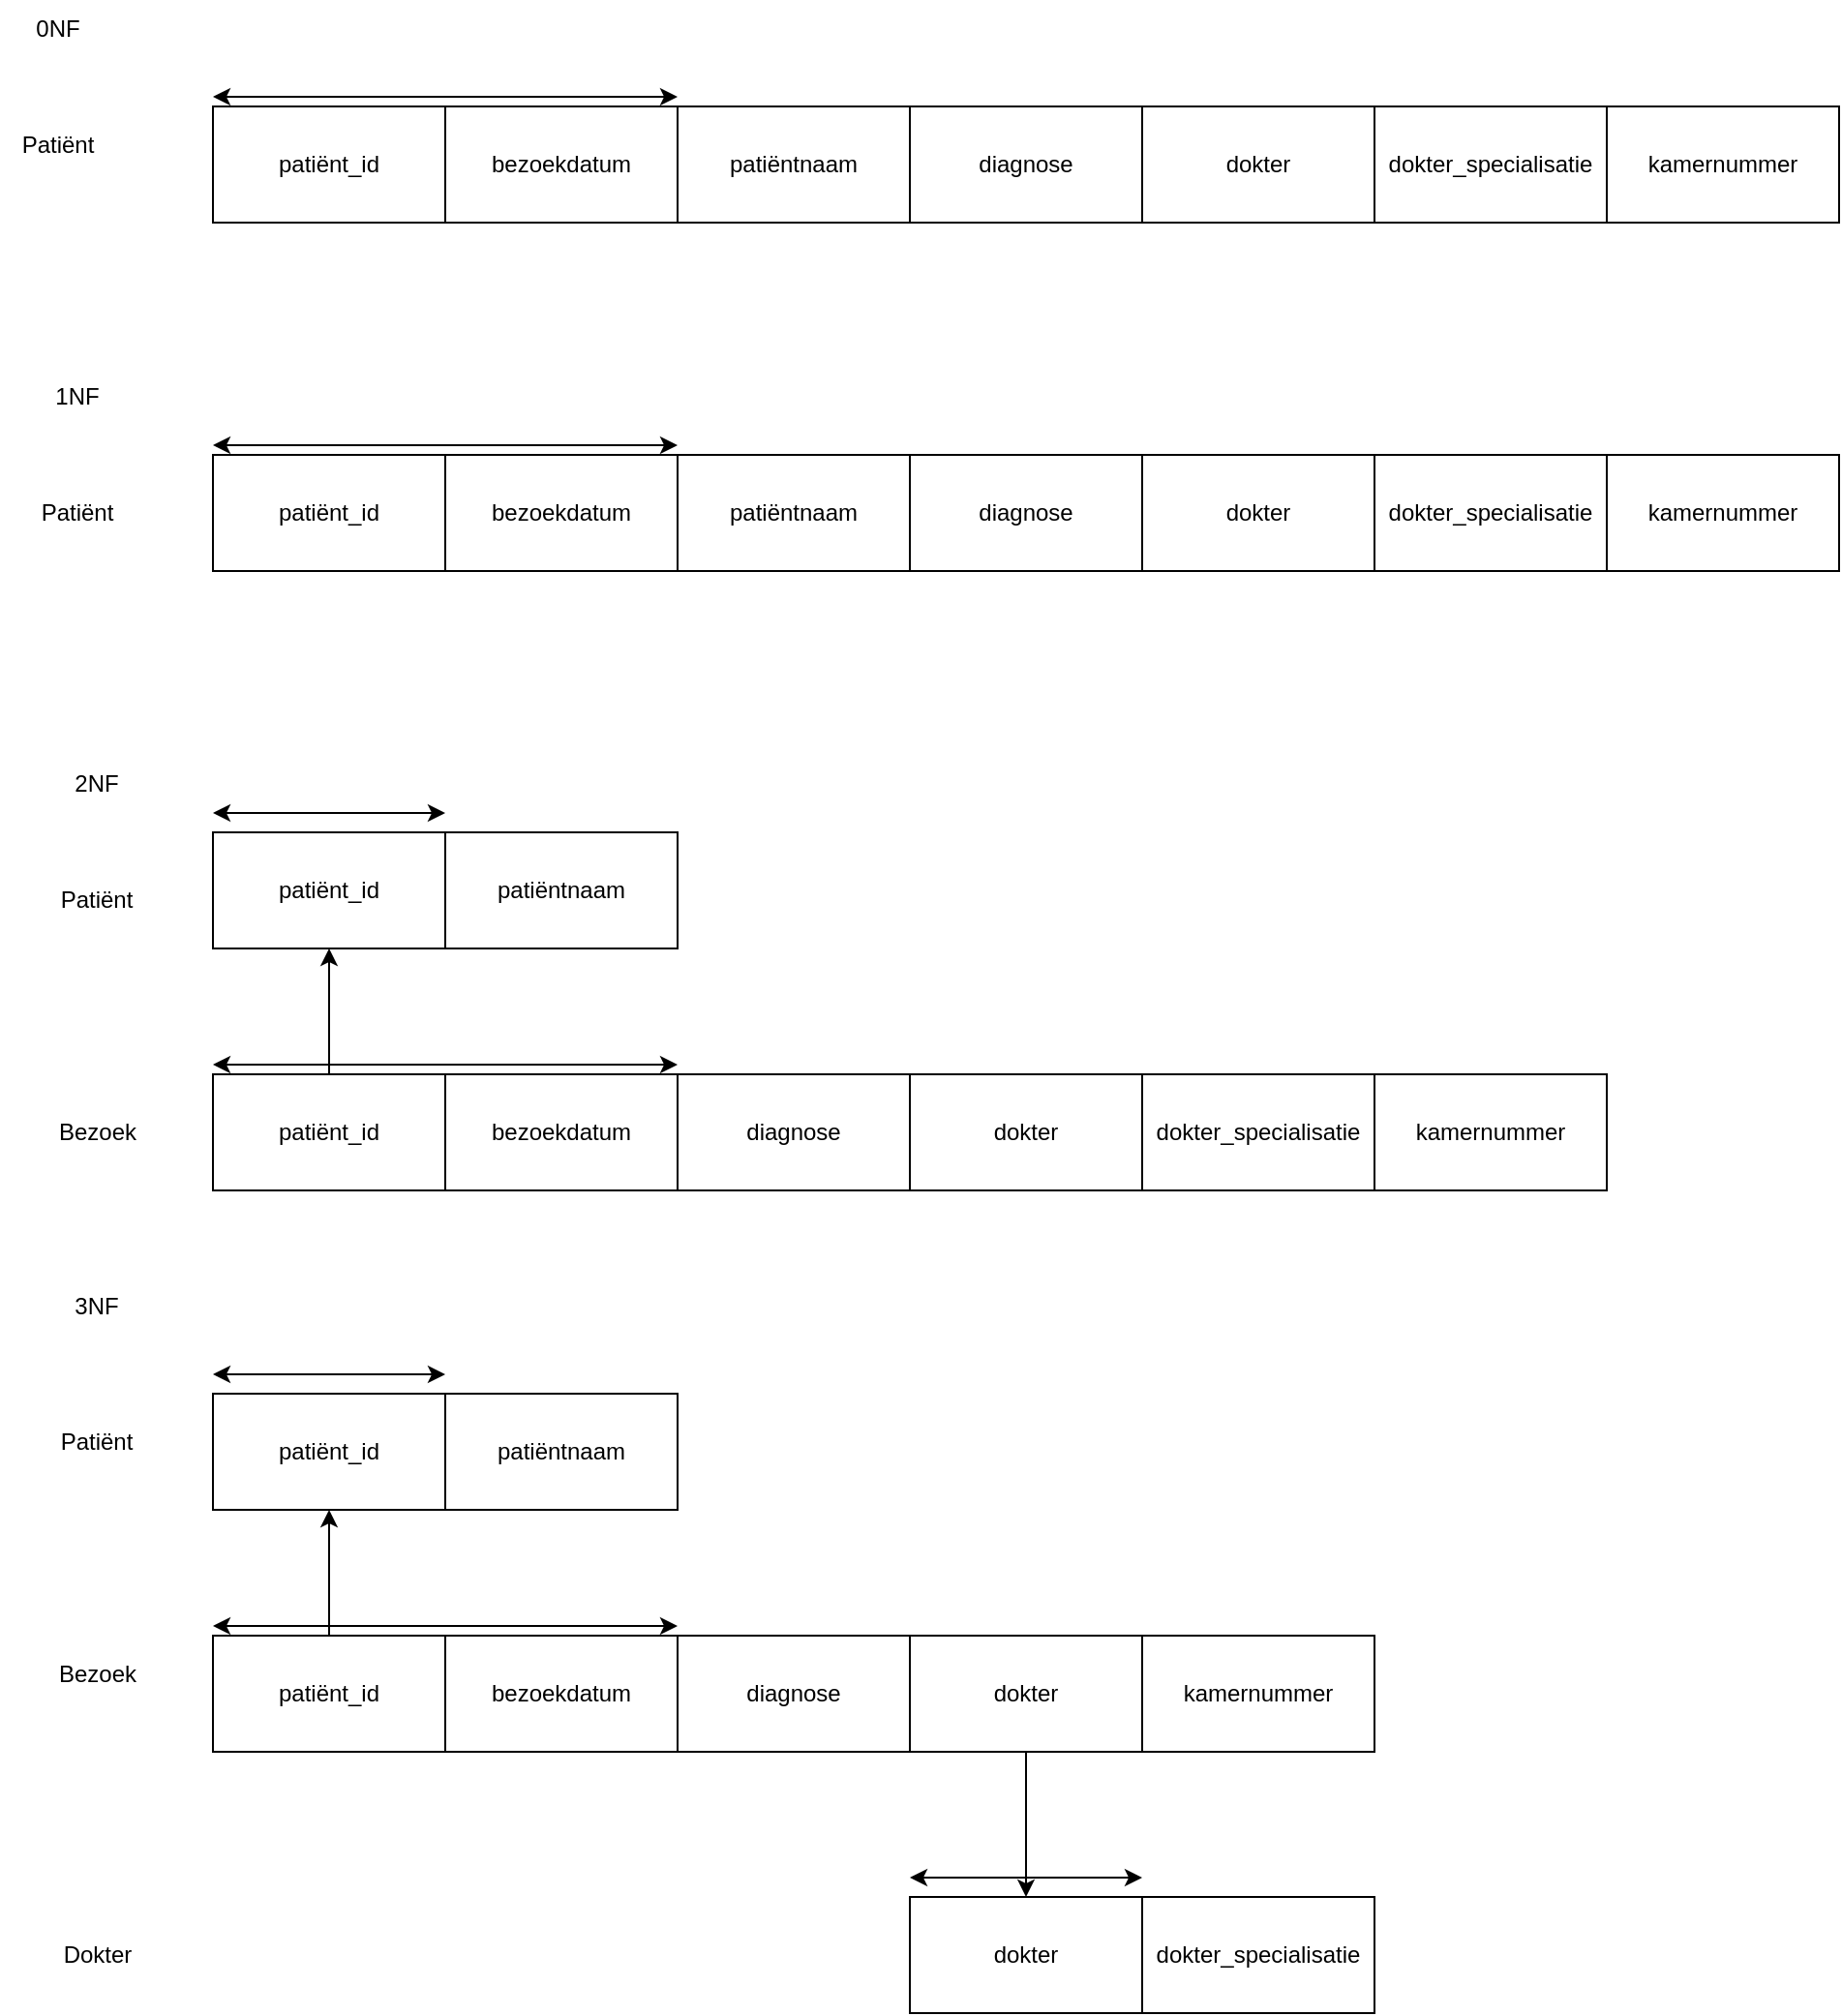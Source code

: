 <mxfile version="28.1.2">
  <diagram name="Page-1" id="UafSCamj3MuHK4nfQ8L9">
    <mxGraphModel dx="1281" dy="626" grid="1" gridSize="10" guides="1" tooltips="1" connect="1" arrows="1" fold="1" page="1" pageScale="1" pageWidth="850" pageHeight="1100" math="0" shadow="0">
      <root>
        <mxCell id="0" />
        <mxCell id="1" parent="0" />
        <mxCell id="q54ViZXTZ3jLKYGIA-PN-1" value="0NF" style="text;html=1;align=center;verticalAlign=middle;whiteSpace=wrap;rounded=0;" vertex="1" parent="1">
          <mxGeometry x="20" y="20" width="60" height="30" as="geometry" />
        </mxCell>
        <mxCell id="q54ViZXTZ3jLKYGIA-PN-2" value="Patiënt" style="text;html=1;align=center;verticalAlign=middle;whiteSpace=wrap;rounded=0;" vertex="1" parent="1">
          <mxGeometry x="20" y="80" width="60" height="30" as="geometry" />
        </mxCell>
        <mxCell id="q54ViZXTZ3jLKYGIA-PN-10" value="1NF" style="text;html=1;align=center;verticalAlign=middle;whiteSpace=wrap;rounded=0;" vertex="1" parent="1">
          <mxGeometry x="30" y="210" width="60" height="30" as="geometry" />
        </mxCell>
        <mxCell id="q54ViZXTZ3jLKYGIA-PN-11" value="Patiënt" style="text;html=1;align=center;verticalAlign=middle;whiteSpace=wrap;rounded=0;" vertex="1" parent="1">
          <mxGeometry x="30" y="270" width="60" height="30" as="geometry" />
        </mxCell>
        <mxCell id="q54ViZXTZ3jLKYGIA-PN-12" value="patiënt_id" style="rounded=0;whiteSpace=wrap;html=1;" vertex="1" parent="1">
          <mxGeometry x="130" y="255" width="120" height="60" as="geometry" />
        </mxCell>
        <mxCell id="q54ViZXTZ3jLKYGIA-PN-13" value="patiëntnaam" style="rounded=0;whiteSpace=wrap;html=1;" vertex="1" parent="1">
          <mxGeometry x="370" y="255" width="120" height="60" as="geometry" />
        </mxCell>
        <mxCell id="q54ViZXTZ3jLKYGIA-PN-14" value="diagnose" style="rounded=0;whiteSpace=wrap;html=1;" vertex="1" parent="1">
          <mxGeometry x="490" y="255" width="120" height="60" as="geometry" />
        </mxCell>
        <mxCell id="q54ViZXTZ3jLKYGIA-PN-15" value="dokter" style="rounded=0;whiteSpace=wrap;html=1;" vertex="1" parent="1">
          <mxGeometry x="610" y="255" width="120" height="60" as="geometry" />
        </mxCell>
        <mxCell id="q54ViZXTZ3jLKYGIA-PN-16" value="dokter_specialisatie" style="rounded=0;whiteSpace=wrap;html=1;" vertex="1" parent="1">
          <mxGeometry x="730" y="255" width="120" height="60" as="geometry" />
        </mxCell>
        <mxCell id="q54ViZXTZ3jLKYGIA-PN-17" value="kamernummer" style="rounded=0;whiteSpace=wrap;html=1;" vertex="1" parent="1">
          <mxGeometry x="850" y="255" width="120" height="60" as="geometry" />
        </mxCell>
        <mxCell id="q54ViZXTZ3jLKYGIA-PN-18" value="bezoekdatum" style="rounded=0;whiteSpace=wrap;html=1;" vertex="1" parent="1">
          <mxGeometry x="250" y="255" width="120" height="60" as="geometry" />
        </mxCell>
        <mxCell id="q54ViZXTZ3jLKYGIA-PN-20" value="" style="endArrow=classic;startArrow=classic;html=1;rounded=0;" edge="1" parent="1">
          <mxGeometry width="50" height="50" relative="1" as="geometry">
            <mxPoint x="130" y="250" as="sourcePoint" />
            <mxPoint x="370" y="250" as="targetPoint" />
          </mxGeometry>
        </mxCell>
        <mxCell id="q54ViZXTZ3jLKYGIA-PN-21" value="patiënt_id" style="rounded=0;whiteSpace=wrap;html=1;" vertex="1" parent="1">
          <mxGeometry x="130" y="75" width="120" height="60" as="geometry" />
        </mxCell>
        <mxCell id="q54ViZXTZ3jLKYGIA-PN-22" value="patiëntnaam" style="rounded=0;whiteSpace=wrap;html=1;" vertex="1" parent="1">
          <mxGeometry x="370" y="75" width="120" height="60" as="geometry" />
        </mxCell>
        <mxCell id="q54ViZXTZ3jLKYGIA-PN-23" value="diagnose" style="rounded=0;whiteSpace=wrap;html=1;" vertex="1" parent="1">
          <mxGeometry x="490" y="75" width="120" height="60" as="geometry" />
        </mxCell>
        <mxCell id="q54ViZXTZ3jLKYGIA-PN-24" value="dokter" style="rounded=0;whiteSpace=wrap;html=1;" vertex="1" parent="1">
          <mxGeometry x="610" y="75" width="120" height="60" as="geometry" />
        </mxCell>
        <mxCell id="q54ViZXTZ3jLKYGIA-PN-25" value="dokter_specialisatie" style="rounded=0;whiteSpace=wrap;html=1;" vertex="1" parent="1">
          <mxGeometry x="730" y="75" width="120" height="60" as="geometry" />
        </mxCell>
        <mxCell id="q54ViZXTZ3jLKYGIA-PN-26" value="kamernummer" style="rounded=0;whiteSpace=wrap;html=1;" vertex="1" parent="1">
          <mxGeometry x="850" y="75" width="120" height="60" as="geometry" />
        </mxCell>
        <mxCell id="q54ViZXTZ3jLKYGIA-PN-27" value="bezoekdatum" style="rounded=0;whiteSpace=wrap;html=1;" vertex="1" parent="1">
          <mxGeometry x="250" y="75" width="120" height="60" as="geometry" />
        </mxCell>
        <mxCell id="q54ViZXTZ3jLKYGIA-PN-28" value="" style="endArrow=classic;startArrow=classic;html=1;rounded=0;" edge="1" parent="1">
          <mxGeometry width="50" height="50" relative="1" as="geometry">
            <mxPoint x="130" y="70" as="sourcePoint" />
            <mxPoint x="370" y="70" as="targetPoint" />
          </mxGeometry>
        </mxCell>
        <mxCell id="q54ViZXTZ3jLKYGIA-PN-29" value="2NF" style="text;html=1;align=center;verticalAlign=middle;whiteSpace=wrap;rounded=0;" vertex="1" parent="1">
          <mxGeometry x="40" y="410" width="60" height="30" as="geometry" />
        </mxCell>
        <mxCell id="q54ViZXTZ3jLKYGIA-PN-30" value="Patiënt" style="text;html=1;align=center;verticalAlign=middle;whiteSpace=wrap;rounded=0;" vertex="1" parent="1">
          <mxGeometry x="40" y="470" width="60" height="30" as="geometry" />
        </mxCell>
        <mxCell id="q54ViZXTZ3jLKYGIA-PN-31" value="patiënt_id" style="rounded=0;whiteSpace=wrap;html=1;" vertex="1" parent="1">
          <mxGeometry x="130" y="575" width="120" height="60" as="geometry" />
        </mxCell>
        <mxCell id="q54ViZXTZ3jLKYGIA-PN-32" value="patiëntnaam" style="rounded=0;whiteSpace=wrap;html=1;" vertex="1" parent="1">
          <mxGeometry x="250" y="450" width="120" height="60" as="geometry" />
        </mxCell>
        <mxCell id="q54ViZXTZ3jLKYGIA-PN-33" value="diagnose" style="rounded=0;whiteSpace=wrap;html=1;" vertex="1" parent="1">
          <mxGeometry x="370" y="575" width="120" height="60" as="geometry" />
        </mxCell>
        <mxCell id="q54ViZXTZ3jLKYGIA-PN-34" value="dokter" style="rounded=0;whiteSpace=wrap;html=1;" vertex="1" parent="1">
          <mxGeometry x="490" y="575" width="120" height="60" as="geometry" />
        </mxCell>
        <mxCell id="q54ViZXTZ3jLKYGIA-PN-35" value="dokter_specialisatie" style="rounded=0;whiteSpace=wrap;html=1;" vertex="1" parent="1">
          <mxGeometry x="610" y="575" width="120" height="60" as="geometry" />
        </mxCell>
        <mxCell id="q54ViZXTZ3jLKYGIA-PN-36" value="kamernummer" style="rounded=0;whiteSpace=wrap;html=1;" vertex="1" parent="1">
          <mxGeometry x="730" y="575" width="120" height="60" as="geometry" />
        </mxCell>
        <mxCell id="q54ViZXTZ3jLKYGIA-PN-37" value="bezoekdatum" style="rounded=0;whiteSpace=wrap;html=1;" vertex="1" parent="1">
          <mxGeometry x="250" y="575" width="120" height="60" as="geometry" />
        </mxCell>
        <mxCell id="q54ViZXTZ3jLKYGIA-PN-38" value="" style="endArrow=classic;startArrow=classic;html=1;rounded=0;" edge="1" parent="1">
          <mxGeometry width="50" height="50" relative="1" as="geometry">
            <mxPoint x="130" y="570" as="sourcePoint" />
            <mxPoint x="370" y="570" as="targetPoint" />
          </mxGeometry>
        </mxCell>
        <mxCell id="q54ViZXTZ3jLKYGIA-PN-39" value="patiënt_id" style="rounded=0;whiteSpace=wrap;html=1;" vertex="1" parent="1">
          <mxGeometry x="130" y="450" width="120" height="60" as="geometry" />
        </mxCell>
        <mxCell id="q54ViZXTZ3jLKYGIA-PN-40" value="Bezoek" style="text;html=1;align=center;verticalAlign=middle;resizable=0;points=[];autosize=1;strokeColor=none;fillColor=none;" vertex="1" parent="1">
          <mxGeometry x="40" y="590" width="60" height="30" as="geometry" />
        </mxCell>
        <mxCell id="q54ViZXTZ3jLKYGIA-PN-41" value="" style="endArrow=classic;startArrow=classic;html=1;rounded=0;" edge="1" parent="1">
          <mxGeometry width="50" height="50" relative="1" as="geometry">
            <mxPoint x="130" y="440" as="sourcePoint" />
            <mxPoint x="250" y="440" as="targetPoint" />
          </mxGeometry>
        </mxCell>
        <mxCell id="q54ViZXTZ3jLKYGIA-PN-42" value="" style="endArrow=classic;html=1;rounded=0;exitX=0.5;exitY=0;exitDx=0;exitDy=0;entryX=0.5;entryY=1;entryDx=0;entryDy=0;" edge="1" parent="1" source="q54ViZXTZ3jLKYGIA-PN-31" target="q54ViZXTZ3jLKYGIA-PN-39">
          <mxGeometry width="50" height="50" relative="1" as="geometry">
            <mxPoint x="390" y="550" as="sourcePoint" />
            <mxPoint x="440" y="500" as="targetPoint" />
          </mxGeometry>
        </mxCell>
        <mxCell id="q54ViZXTZ3jLKYGIA-PN-43" value="patiënt_id" style="rounded=0;whiteSpace=wrap;html=1;" vertex="1" parent="1">
          <mxGeometry x="130" y="865" width="120" height="60" as="geometry" />
        </mxCell>
        <mxCell id="q54ViZXTZ3jLKYGIA-PN-44" value="patiëntnaam" style="rounded=0;whiteSpace=wrap;html=1;" vertex="1" parent="1">
          <mxGeometry x="250" y="740" width="120" height="60" as="geometry" />
        </mxCell>
        <mxCell id="q54ViZXTZ3jLKYGIA-PN-45" value="diagnose" style="rounded=0;whiteSpace=wrap;html=1;" vertex="1" parent="1">
          <mxGeometry x="370" y="865" width="120" height="60" as="geometry" />
        </mxCell>
        <mxCell id="q54ViZXTZ3jLKYGIA-PN-46" value="dokter" style="rounded=0;whiteSpace=wrap;html=1;" vertex="1" parent="1">
          <mxGeometry x="490" y="865" width="120" height="60" as="geometry" />
        </mxCell>
        <mxCell id="q54ViZXTZ3jLKYGIA-PN-47" value="dokter_specialisatie" style="rounded=0;whiteSpace=wrap;html=1;" vertex="1" parent="1">
          <mxGeometry x="610" y="1000" width="120" height="60" as="geometry" />
        </mxCell>
        <mxCell id="q54ViZXTZ3jLKYGIA-PN-48" value="kamernummer" style="rounded=0;whiteSpace=wrap;html=1;" vertex="1" parent="1">
          <mxGeometry x="610" y="865" width="120" height="60" as="geometry" />
        </mxCell>
        <mxCell id="q54ViZXTZ3jLKYGIA-PN-49" value="bezoekdatum" style="rounded=0;whiteSpace=wrap;html=1;" vertex="1" parent="1">
          <mxGeometry x="250" y="865" width="120" height="60" as="geometry" />
        </mxCell>
        <mxCell id="q54ViZXTZ3jLKYGIA-PN-50" value="" style="endArrow=classic;startArrow=classic;html=1;rounded=0;" edge="1" parent="1">
          <mxGeometry width="50" height="50" relative="1" as="geometry">
            <mxPoint x="130" y="860" as="sourcePoint" />
            <mxPoint x="370" y="860" as="targetPoint" />
          </mxGeometry>
        </mxCell>
        <mxCell id="q54ViZXTZ3jLKYGIA-PN-51" value="patiënt_id" style="rounded=0;whiteSpace=wrap;html=1;" vertex="1" parent="1">
          <mxGeometry x="130" y="740" width="120" height="60" as="geometry" />
        </mxCell>
        <mxCell id="q54ViZXTZ3jLKYGIA-PN-52" value="" style="endArrow=classic;startArrow=classic;html=1;rounded=0;" edge="1" parent="1">
          <mxGeometry width="50" height="50" relative="1" as="geometry">
            <mxPoint x="130" y="730" as="sourcePoint" />
            <mxPoint x="250" y="730" as="targetPoint" />
          </mxGeometry>
        </mxCell>
        <mxCell id="q54ViZXTZ3jLKYGIA-PN-53" value="" style="endArrow=classic;html=1;rounded=0;exitX=0.5;exitY=0;exitDx=0;exitDy=0;entryX=0.5;entryY=1;entryDx=0;entryDy=0;" edge="1" parent="1" source="q54ViZXTZ3jLKYGIA-PN-43" target="q54ViZXTZ3jLKYGIA-PN-51">
          <mxGeometry width="50" height="50" relative="1" as="geometry">
            <mxPoint x="390" y="840" as="sourcePoint" />
            <mxPoint x="440" y="790" as="targetPoint" />
          </mxGeometry>
        </mxCell>
        <mxCell id="q54ViZXTZ3jLKYGIA-PN-54" value="Patiënt" style="text;html=1;align=center;verticalAlign=middle;whiteSpace=wrap;rounded=0;" vertex="1" parent="1">
          <mxGeometry x="40" y="750" width="60" height="30" as="geometry" />
        </mxCell>
        <mxCell id="q54ViZXTZ3jLKYGIA-PN-55" value="Bezoek" style="text;html=1;align=center;verticalAlign=middle;resizable=0;points=[];autosize=1;strokeColor=none;fillColor=none;" vertex="1" parent="1">
          <mxGeometry x="40" y="870" width="60" height="30" as="geometry" />
        </mxCell>
        <mxCell id="q54ViZXTZ3jLKYGIA-PN-56" value="dokter" style="rounded=0;whiteSpace=wrap;html=1;" vertex="1" parent="1">
          <mxGeometry x="490" y="1000" width="120" height="60" as="geometry" />
        </mxCell>
        <mxCell id="q54ViZXTZ3jLKYGIA-PN-57" value="" style="endArrow=classic;startArrow=classic;html=1;rounded=0;" edge="1" parent="1">
          <mxGeometry width="50" height="50" relative="1" as="geometry">
            <mxPoint x="490" y="990" as="sourcePoint" />
            <mxPoint x="610" y="990" as="targetPoint" />
          </mxGeometry>
        </mxCell>
        <mxCell id="q54ViZXTZ3jLKYGIA-PN-58" value="" style="endArrow=classic;html=1;rounded=0;exitX=0.5;exitY=1;exitDx=0;exitDy=0;entryX=0.5;entryY=0;entryDx=0;entryDy=0;" edge="1" parent="1" source="q54ViZXTZ3jLKYGIA-PN-46" target="q54ViZXTZ3jLKYGIA-PN-56">
          <mxGeometry width="50" height="50" relative="1" as="geometry">
            <mxPoint x="420" y="950" as="sourcePoint" />
            <mxPoint x="470" y="900" as="targetPoint" />
          </mxGeometry>
        </mxCell>
        <mxCell id="q54ViZXTZ3jLKYGIA-PN-59" value="Dokter" style="text;html=1;align=center;verticalAlign=middle;resizable=0;points=[];autosize=1;strokeColor=none;fillColor=none;" vertex="1" parent="1">
          <mxGeometry x="40" y="1015" width="60" height="30" as="geometry" />
        </mxCell>
        <mxCell id="q54ViZXTZ3jLKYGIA-PN-60" value="3NF" style="text;html=1;align=center;verticalAlign=middle;whiteSpace=wrap;rounded=0;" vertex="1" parent="1">
          <mxGeometry x="40" y="680" width="60" height="30" as="geometry" />
        </mxCell>
      </root>
    </mxGraphModel>
  </diagram>
</mxfile>
